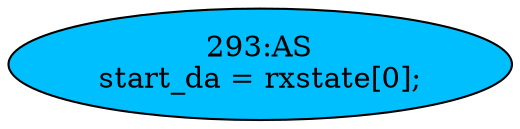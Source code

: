 strict digraph "" {
	node [label="\N"];
	"293:AS"	 [ast="<pyverilog.vparser.ast.Assign object at 0x7fcfe02a9f50>",
		def_var="['start_da']",
		fillcolor=deepskyblue,
		label="293:AS
start_da = rxstate[0];",
		statements="[]",
		style=filled,
		typ=Assign,
		use_var="['rxstate']"];
}
